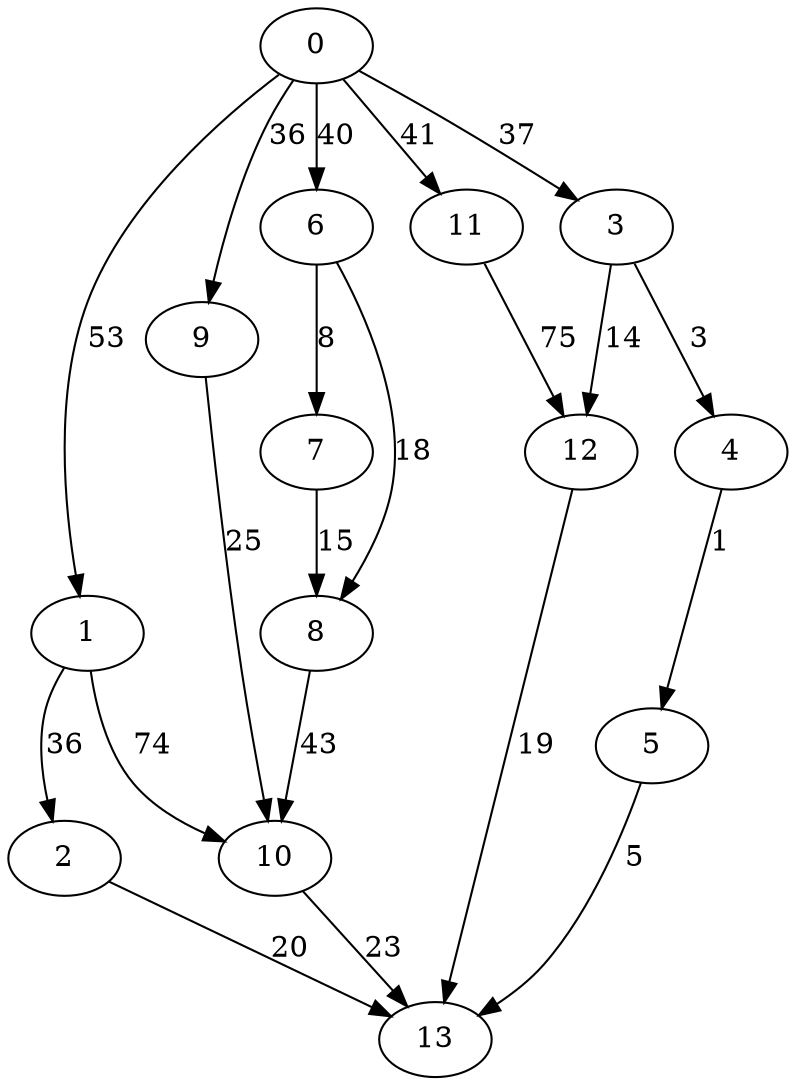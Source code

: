 digraph data3 {
0 -> 1 [ label = 53 ];
0 -> 3 [ label = 37 ];
0 -> 6 [ label = 40 ];
0 -> 9 [ label = 36 ];
0 -> 11 [ label = 41 ];
1 -> 2 [ label = 36 ];
1 -> 10 [ label = 74 ];
2 -> 13 [ label = 20 ];
3 -> 4 [ label = 3 ];
3 -> 12 [ label = 14 ];
4 -> 5 [ label = 1 ];
5 -> 13 [ label = 5 ];
6 -> 7 [ label = 8 ];
6 -> 8 [ label = 18 ];
7 -> 8 [ label = 15 ];
8 -> 10 [ label = 43 ];
9 -> 10 [ label = 25 ];
10 -> 13 [ label = 23 ];
11 -> 12 [ label = 75 ];
12 -> 13 [ label = 19 ];
 }


